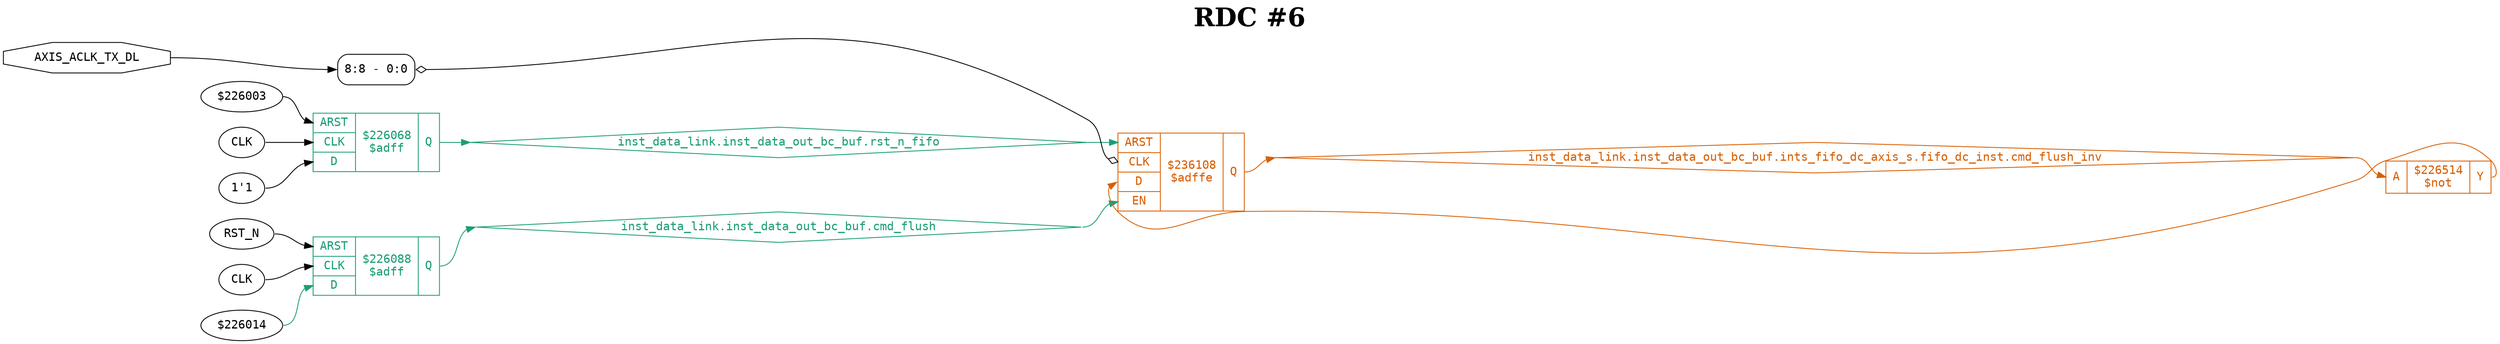 digraph "spacefibre_light_top" {
label=<<b>RDC #6</b>>;
labelloc="t"
fontsize="30"
node ["fontname"="Courier"]
edge ["fontname"="Courier"]
rankdir="LR";
remincross=true;
n2 [ shape=octagon, label="AXIS_ACLK_TX_DL", color="black", fontcolor="black", href="/src/ip_spacefibre_light_top/spacefibre_light_top.vhd#58" ];
n3 [ shape=diamond, label="inst_data_link.inst_data_out_bc_buf.cmd_flush", colorscheme="dark28", color="1", fontcolor="1", href="/src/module_data_link/data_out_bc_buf.vhd#113" ];
n4 [ shape=diamond, label="inst_data_link.inst_data_out_bc_buf.ints_fifo_dc_axis_s.fifo_dc_inst.cmd_flush_inv", colorscheme="dark28", color="2", fontcolor="2", href="/src/ip/fifo_dc/fifo_dc.vhd#112" ];
n5 [ shape=diamond, label="inst_data_link.inst_data_out_bc_buf.rst_n_fifo", colorscheme="dark28", color="1", fontcolor="1", href="/src/module_data_link/data_out_bc_buf.vhd#118" ];
{ rank="source"; n2;}
{ rank="sink";}
c11 [ shape=record, label="{{<p6> ARST|<p7> CLK|<p8> D|<p9> EN}|$236108\n$adffe|{<p10> Q}}", colorscheme="dark28", color="2", fontcolor="2" , href="/src/ip/fifo_dc/fifo_dc.vhd#440"  ];
x0 [ shape=record, style=rounded, label="<s0> 8:8 - 0:0 ", color="black", fontcolor="black" ];
x0:e -> c11:p7:w [arrowhead=odiamond, arrowtail=odiamond, dir=both, color="black", fontcolor="black", label=""];
v1 [ label="RST_N" ];
v2 [ label="CLK" ];
v3 [ label="$226014" ];
c12 [ shape=record, label="{{<p6> ARST|<p7> CLK|<p8> D}|$226088\n$adff|{<p10> Q}}", colorscheme="dark28", color="1", fontcolor="1" , href="/src/module_data_link/data_out_bc_buf.vhd#184"  ];
v4 [ label="$226003" ];
v5 [ label="CLK" ];
v6 [ label="1'1" ];
c13 [ shape=record, label="{{<p6> ARST|<p7> CLK|<p8> D}|$226068\n$adff|{<p10> Q}}", colorscheme="dark28", color="1", fontcolor="1" , href="/src/module_data_link/data_out_bc_buf.vhd#172"  ];
c16 [ shape=record, label="{{<p14> A}|$226514\n$not|{<p15> Y}}", colorscheme="dark28", color="2", fontcolor="2" , href="/src/ip/fifo_dc/fifo_dc.vhd#457"  ];
c16:p15:e -> c11:p8:w [colorscheme="dark28", color="2", fontcolor="2", label=""];
n2:e -> x0:s0:w [color="black", fontcolor="black", label=""];
c12:p10:e -> n3:w [colorscheme="dark28", color="1", fontcolor="1", label=""];
n3:e -> c11:p9:w [colorscheme="dark28", color="1", fontcolor="1", label=""];
c11:p10:e -> n4:w [colorscheme="dark28", color="2", fontcolor="2", label=""];
n4:e -> c16:p14:w [colorscheme="dark28", color="2", fontcolor="2", label=""];
c13:p10:e -> n5:w [colorscheme="dark28", color="1", fontcolor="1", label=""];
n5:e -> c11:p6:w [colorscheme="dark28", color="1", fontcolor="1", label=""];
v1:e -> c12:p6:w [color="black", fontcolor="black", label=""];
v2:e -> c12:p7:w [color="black", fontcolor="black", label=""];
v3:e -> c12:p8:w [colorscheme="dark28", color="1", fontcolor="1", label=""];
v4:e -> c13:p6:w [color="black", fontcolor="black", label=""];
v5:e -> c13:p7:w [color="black", fontcolor="black", label=""];
v6:e -> c13:p8:w [color="black", fontcolor="black", label=""];
}
